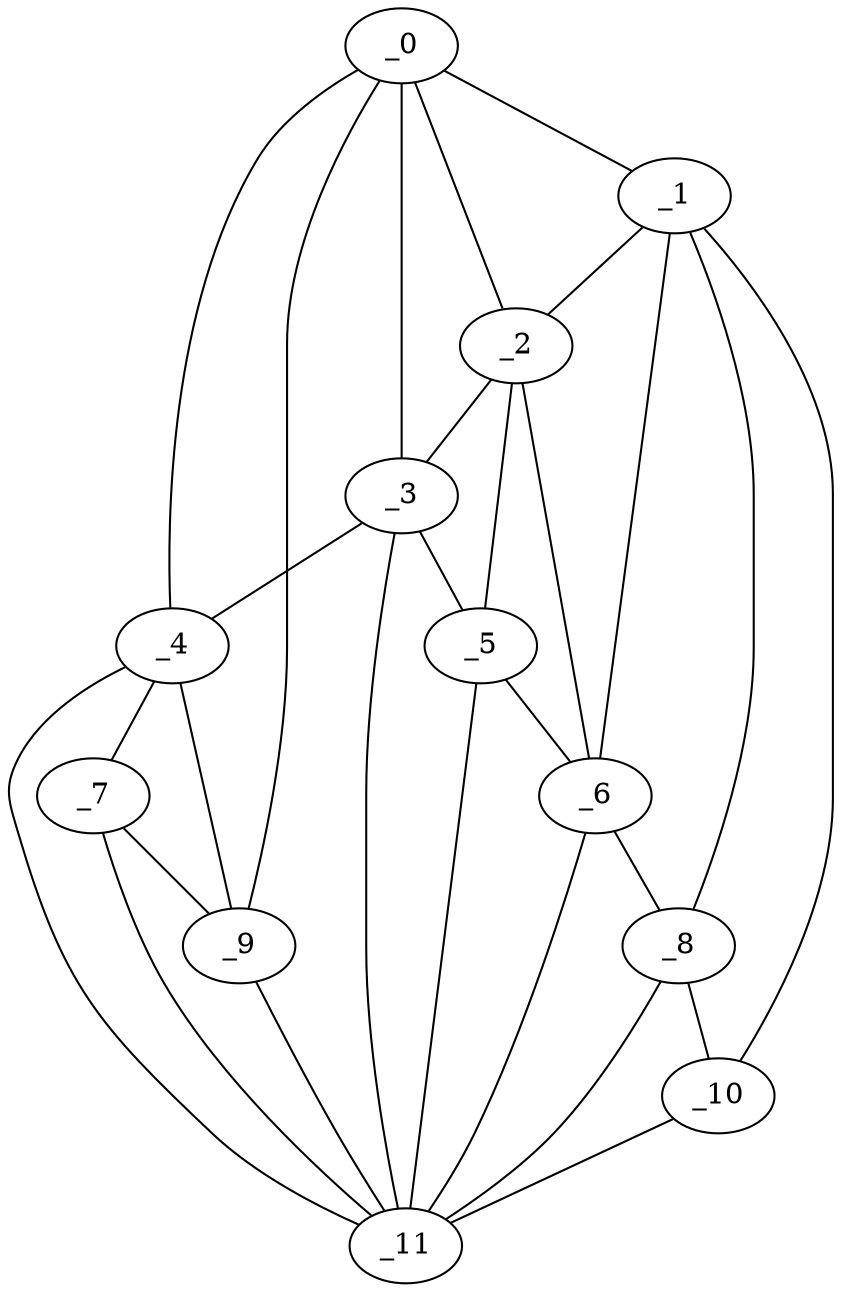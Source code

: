 graph "obj45__265.gxl" {
	_0	 [x=22,
		y=15];
	_1	 [x=63,
		y=7];
	_0 -- _1	 [valence=1];
	_2	 [x=95,
		y=63];
	_0 -- _2	 [valence=1];
	_3	 [x=96,
		y=85];
	_0 -- _3	 [valence=2];
	_4	 [x=96,
		y=90];
	_0 -- _4	 [valence=1];
	_9	 [x=104,
		y=114];
	_0 -- _9	 [valence=1];
	_1 -- _2	 [valence=2];
	_6	 [x=100,
		y=55];
	_1 -- _6	 [valence=2];
	_8	 [x=104,
		y=46];
	_1 -- _8	 [valence=2];
	_10	 [x=107,
		y=15];
	_1 -- _10	 [valence=1];
	_2 -- _3	 [valence=1];
	_5	 [x=98,
		y=79];
	_2 -- _5	 [valence=2];
	_2 -- _6	 [valence=1];
	_3 -- _4	 [valence=1];
	_3 -- _5	 [valence=2];
	_11	 [x=107,
		y=95];
	_3 -- _11	 [valence=1];
	_7	 [x=100,
		y=96];
	_4 -- _7	 [valence=1];
	_4 -- _9	 [valence=2];
	_4 -- _11	 [valence=2];
	_5 -- _6	 [valence=2];
	_5 -- _11	 [valence=2];
	_6 -- _8	 [valence=2];
	_6 -- _11	 [valence=2];
	_7 -- _9	 [valence=2];
	_7 -- _11	 [valence=2];
	_8 -- _10	 [valence=2];
	_8 -- _11	 [valence=2];
	_9 -- _11	 [valence=1];
	_10 -- _11	 [valence=1];
}
